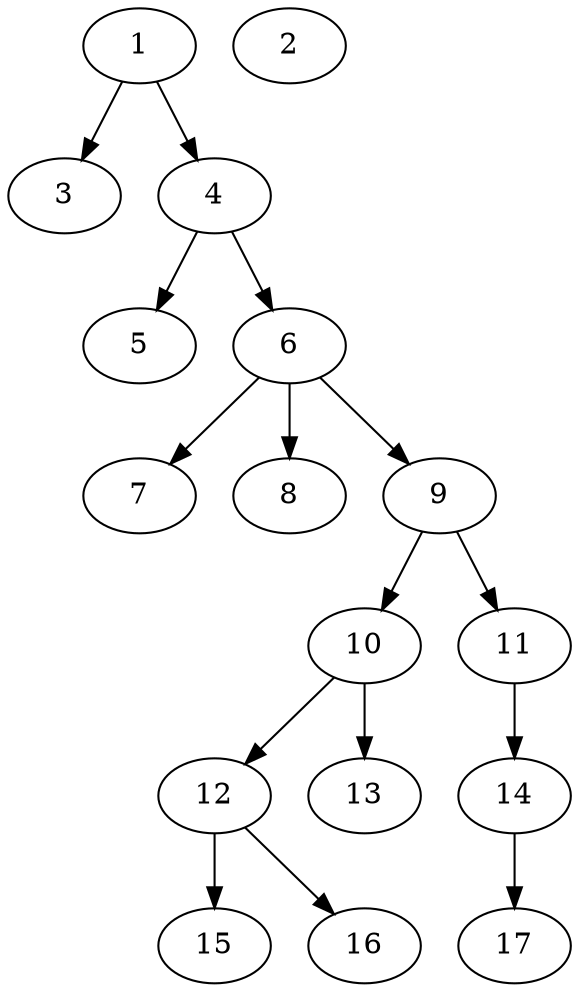 // DAG (tier=1-easy, mode=data, n=17, ccr=0.327, fat=0.389, density=0.277, regular=0.745, jump=0.048, mindata=1048576, maxdata=8388608)
// DAG automatically generated by daggen at Sun Aug 24 16:33:32 2025
// /home/ermia/Project/Environments/daggen/bin/daggen --dot --ccr 0.327 --fat 0.389 --regular 0.745 --density 0.277 --jump 0.048 --mindata 1048576 --maxdata 8388608 -n 17 
digraph G {
  1 [size="173887746643242752", alpha="0.03", expect_size="86943873321621376"]
  1 -> 3 [size ="71622639747072"]
  1 -> 4 [size ="71622639747072"]
  2 [size="98498472495284224000", alpha="0.20", expect_size="49249236247642112000"]
  3 [size="420973842409944252416", alpha="0.07", expect_size="210486921204972126208"]
  4 [size="148253998003473344", alpha="0.01", expect_size="74126999001736672"]
  4 -> 5 [size ="286098509004800"]
  4 -> 6 [size ="286098509004800"]
  5 [size="5746464021205438", alpha="0.19", expect_size="2873232010602719"]
  6 [size="10760839143341686784", alpha="0.03", expect_size="5380419571670843392"]
  6 -> 7 [size ="38993068556288"]
  6 -> 8 [size ="38993068556288"]
  6 -> 9 [size ="38993068556288"]
  7 [size="1404999427732344", alpha="0.12", expect_size="702499713866172"]
  8 [size="2493358351633692", alpha="0.14", expect_size="1246679175816846"]
  9 [size="2032398982470172672", alpha="0.10", expect_size="1016199491235086336"]
  9 -> 10 [size ="12835987914752"]
  9 -> 11 [size ="12835987914752"]
  10 [size="130152415127536664576", alpha="0.09", expect_size="65076207563768332288"]
  10 -> 12 [size ="205458828689408"]
  10 -> 13 [size ="205458828689408"]
  11 [size="559919576591710027776", alpha="0.13", expect_size="279959788295855013888"]
  11 -> 14 [size ="543467721719808"]
  12 [size="557511504970975", alpha="0.10", expect_size="278755752485487"]
  12 -> 15 [size ="9966505164800"]
  12 -> 16 [size ="9966505164800"]
  13 [size="54049736535909896", alpha="0.09", expect_size="27024868267954948"]
  14 [size="351508374446053261312", alpha="0.18", expect_size="175754187223026630656"]
  14 -> 17 [size ="398456061427712"]
  15 [size="1337651466210619648", alpha="0.07", expect_size="668825733105309824"]
  16 [size="9468710129399496704", alpha="0.04", expect_size="4734355064699748352"]
  17 [size="15652957538012894", alpha="0.04", expect_size="7826478769006447"]
}